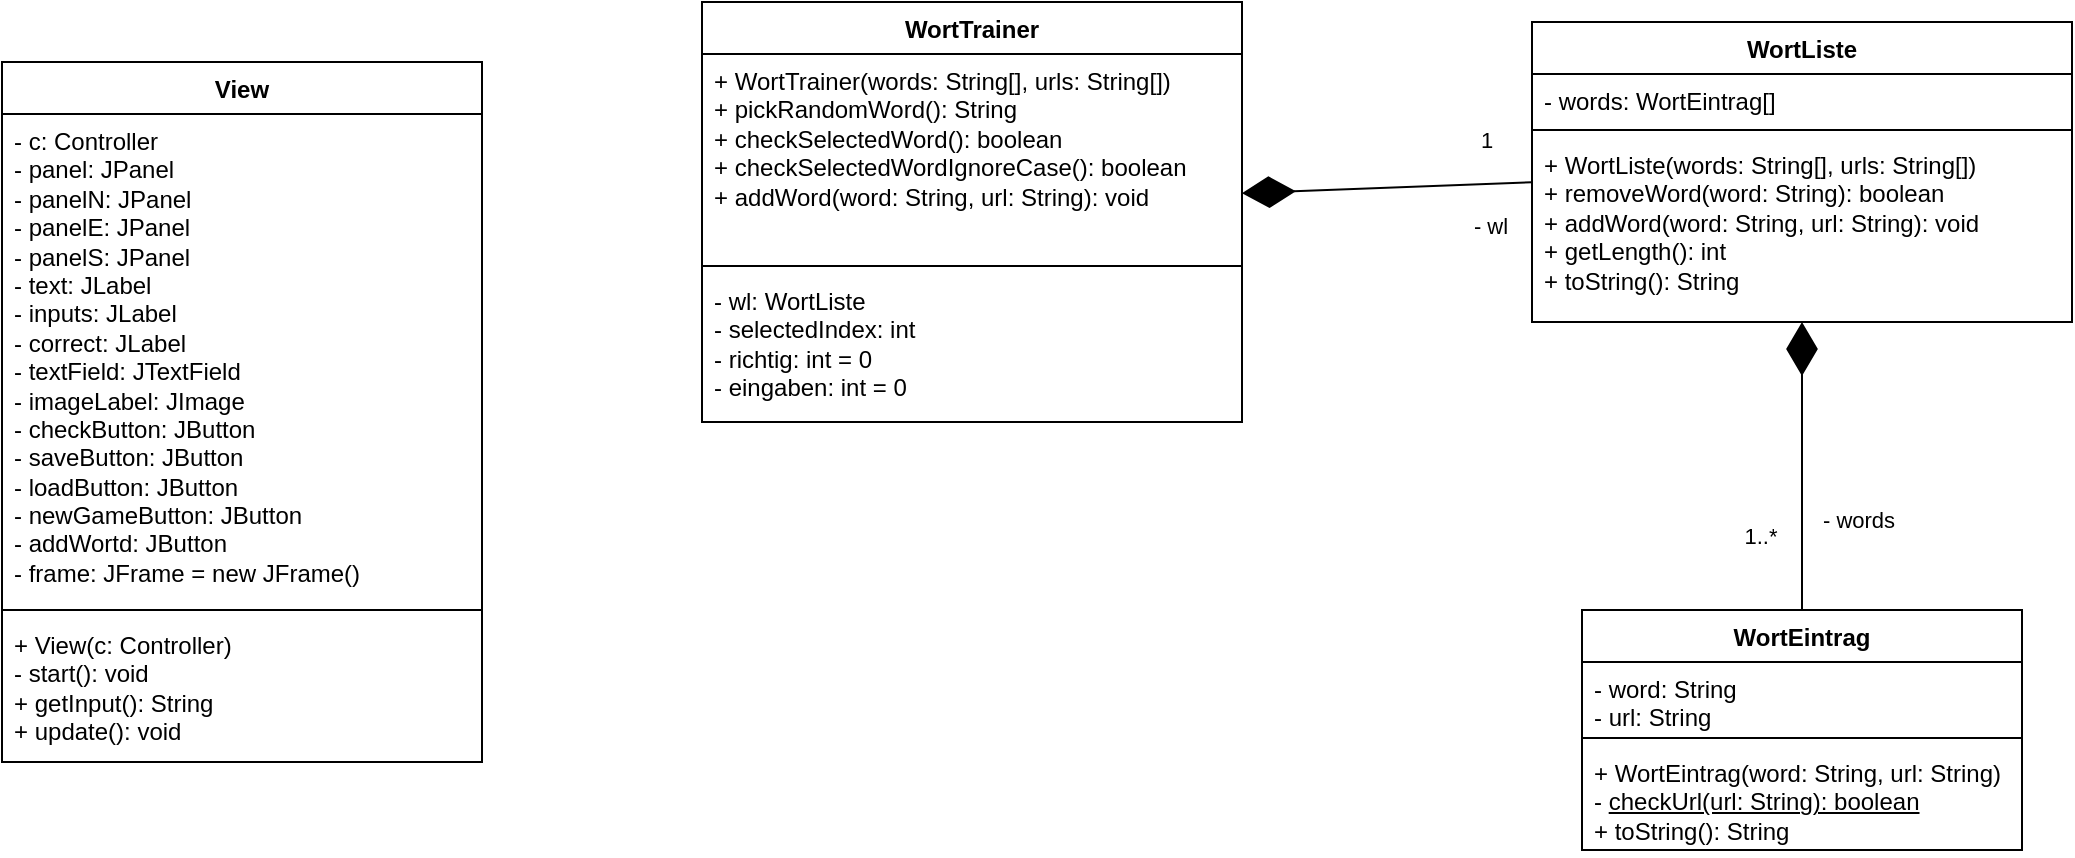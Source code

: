 <mxfile version="24.7.17">
  <diagram name="Page-1" id="6_xeMmDJv4vmlusiRsLN">
    <mxGraphModel dx="1422" dy="728" grid="1" gridSize="10" guides="1" tooltips="1" connect="1" arrows="1" fold="1" page="1" pageScale="1" pageWidth="1100" pageHeight="850" math="0" shadow="0">
      <root>
        <mxCell id="0" />
        <mxCell id="1" parent="0" />
        <mxCell id="EpsXgyq4a-fUSZzQIUw1-37" value="&lt;div&gt;WortTrainer&lt;/div&gt;" style="swimlane;fontStyle=1;align=center;verticalAlign=top;childLayout=stackLayout;horizontal=1;startSize=26;horizontalStack=0;resizeParent=1;resizeParentMax=0;resizeLast=0;collapsible=1;marginBottom=0;whiteSpace=wrap;html=1;" parent="1" vertex="1">
          <mxGeometry x="670" y="190" width="270" height="210" as="geometry" />
        </mxCell>
        <mxCell id="EpsXgyq4a-fUSZzQIUw1-38" value="&lt;div&gt;+ WortTrainer(words: String[], urls: String[])&lt;/div&gt;&lt;div&gt;+ pickRandomWord(): String&lt;/div&gt;&lt;div&gt;+ checkSelectedWord(): boolean&lt;/div&gt;&lt;div&gt;+ checkSelectedWordIgnoreCase(): boolean&lt;/div&gt;&lt;div&gt;+ addWord(word: String, url: String): void&lt;/div&gt;" style="text;strokeColor=none;fillColor=none;align=left;verticalAlign=top;spacingLeft=4;spacingRight=4;overflow=hidden;rotatable=0;points=[[0,0.5],[1,0.5]];portConstraint=eastwest;whiteSpace=wrap;html=1;" parent="EpsXgyq4a-fUSZzQIUw1-37" vertex="1">
          <mxGeometry y="26" width="270" height="102" as="geometry" />
        </mxCell>
        <mxCell id="EpsXgyq4a-fUSZzQIUw1-39" value="" style="line;strokeWidth=1;fillColor=none;align=left;verticalAlign=middle;spacingTop=-1;spacingLeft=3;spacingRight=3;rotatable=0;labelPosition=right;points=[];portConstraint=eastwest;strokeColor=inherit;" parent="EpsXgyq4a-fUSZzQIUw1-37" vertex="1">
          <mxGeometry y="128" width="270" height="8" as="geometry" />
        </mxCell>
        <mxCell id="EpsXgyq4a-fUSZzQIUw1-40" value="&lt;div&gt;- wl: WortListe&lt;/div&gt;&lt;div&gt;- selectedIndex: int&lt;/div&gt;&lt;div&gt;- richtig: int = 0&lt;/div&gt;&lt;div&gt;- eingaben: int = 0&lt;/div&gt;" style="text;strokeColor=none;fillColor=none;align=left;verticalAlign=top;spacingLeft=4;spacingRight=4;overflow=hidden;rotatable=0;points=[[0,0.5],[1,0.5]];portConstraint=eastwest;whiteSpace=wrap;html=1;" parent="EpsXgyq4a-fUSZzQIUw1-37" vertex="1">
          <mxGeometry y="136" width="270" height="74" as="geometry" />
        </mxCell>
        <mxCell id="EpsXgyq4a-fUSZzQIUw1-41" value="&lt;div&gt;WortListe&lt;/div&gt;&lt;div&gt;&lt;br&gt;&lt;/div&gt;" style="swimlane;fontStyle=1;align=center;verticalAlign=top;childLayout=stackLayout;horizontal=1;startSize=26;horizontalStack=0;resizeParent=1;resizeParentMax=0;resizeLast=0;collapsible=1;marginBottom=0;whiteSpace=wrap;html=1;" parent="1" vertex="1">
          <mxGeometry x="1085" y="200" width="270" height="150" as="geometry" />
        </mxCell>
        <mxCell id="EpsXgyq4a-fUSZzQIUw1-42" value="- words: WortEintrag[]" style="text;strokeColor=none;fillColor=none;align=left;verticalAlign=top;spacingLeft=4;spacingRight=4;overflow=hidden;rotatable=0;points=[[0,0.5],[1,0.5]];portConstraint=eastwest;whiteSpace=wrap;html=1;" parent="EpsXgyq4a-fUSZzQIUw1-41" vertex="1">
          <mxGeometry y="26" width="270" height="24" as="geometry" />
        </mxCell>
        <mxCell id="EpsXgyq4a-fUSZzQIUw1-43" value="" style="line;strokeWidth=1;fillColor=none;align=left;verticalAlign=middle;spacingTop=-1;spacingLeft=3;spacingRight=3;rotatable=0;labelPosition=right;points=[];portConstraint=eastwest;strokeColor=inherit;" parent="EpsXgyq4a-fUSZzQIUw1-41" vertex="1">
          <mxGeometry y="50" width="270" height="8" as="geometry" />
        </mxCell>
        <mxCell id="EpsXgyq4a-fUSZzQIUw1-44" value="&lt;div&gt;+ WortListe(words: String[], urls: String[])&lt;/div&gt;&lt;div&gt;+ removeWord(word: String): boolean&lt;/div&gt;&lt;div&gt;+ addWord(word: String, url: String): void&lt;/div&gt;&lt;div&gt;+ getLength(): int&lt;/div&gt;&lt;div&gt;+ toString(): String&lt;/div&gt;" style="text;strokeColor=none;fillColor=none;align=left;verticalAlign=top;spacingLeft=4;spacingRight=4;overflow=hidden;rotatable=0;points=[[0,0.5],[1,0.5]];portConstraint=eastwest;whiteSpace=wrap;html=1;" parent="EpsXgyq4a-fUSZzQIUw1-41" vertex="1">
          <mxGeometry y="58" width="270" height="92" as="geometry" />
        </mxCell>
        <mxCell id="EpsXgyq4a-fUSZzQIUw1-45" value="WortEintrag" style="swimlane;fontStyle=1;align=center;verticalAlign=top;childLayout=stackLayout;horizontal=1;startSize=26;horizontalStack=0;resizeParent=1;resizeParentMax=0;resizeLast=0;collapsible=1;marginBottom=0;whiteSpace=wrap;html=1;" parent="1" vertex="1">
          <mxGeometry x="1110" y="494" width="220" height="120" as="geometry">
            <mxRectangle x="810" y="334" width="100" height="30" as="alternateBounds" />
          </mxGeometry>
        </mxCell>
        <mxCell id="EpsXgyq4a-fUSZzQIUw1-46" value="&lt;div&gt;- word: String&lt;/div&gt;&lt;div&gt;- url: String&lt;/div&gt;" style="text;strokeColor=none;fillColor=none;align=left;verticalAlign=top;spacingLeft=4;spacingRight=4;overflow=hidden;rotatable=0;points=[[0,0.5],[1,0.5]];portConstraint=eastwest;whiteSpace=wrap;html=1;" parent="EpsXgyq4a-fUSZzQIUw1-45" vertex="1">
          <mxGeometry y="26" width="220" height="34" as="geometry" />
        </mxCell>
        <mxCell id="EpsXgyq4a-fUSZzQIUw1-47" value="" style="line;strokeWidth=1;fillColor=none;align=left;verticalAlign=middle;spacingTop=-1;spacingLeft=3;spacingRight=3;rotatable=0;labelPosition=right;points=[];portConstraint=eastwest;strokeColor=inherit;" parent="EpsXgyq4a-fUSZzQIUw1-45" vertex="1">
          <mxGeometry y="60" width="220" height="8" as="geometry" />
        </mxCell>
        <mxCell id="EpsXgyq4a-fUSZzQIUw1-48" value="&lt;div&gt;+ WortEintrag(word: String, url: String)&lt;/div&gt;&lt;div&gt;- &lt;u&gt;checkUrl(url: String): boolean&lt;/u&gt;&lt;/div&gt;&lt;div&gt;+ toString(): String&lt;br&gt;&lt;/div&gt;&lt;div&gt;&lt;br&gt;&lt;/div&gt;" style="text;strokeColor=none;fillColor=none;align=left;verticalAlign=top;spacingLeft=4;spacingRight=4;overflow=hidden;rotatable=0;points=[[0,0.5],[1,0.5]];portConstraint=eastwest;whiteSpace=wrap;html=1;" parent="EpsXgyq4a-fUSZzQIUw1-45" vertex="1">
          <mxGeometry y="68" width="220" height="52" as="geometry" />
        </mxCell>
        <mxCell id="EpsXgyq4a-fUSZzQIUw1-49" value="" style="endArrow=diamondThin;endFill=1;endSize=24;html=1;rounded=0;exitX=0.5;exitY=0;exitDx=0;exitDy=0;" parent="1" source="EpsXgyq4a-fUSZzQIUw1-45" target="EpsXgyq4a-fUSZzQIUw1-44" edge="1">
          <mxGeometry width="160" relative="1" as="geometry">
            <mxPoint x="910" y="514" as="sourcePoint" />
            <mxPoint x="1210" y="434" as="targetPoint" />
          </mxGeometry>
        </mxCell>
        <mxCell id="EpsXgyq4a-fUSZzQIUw1-50" value="- words" style="edgeLabel;html=1;align=center;verticalAlign=middle;resizable=0;points=[];" parent="EpsXgyq4a-fUSZzQIUw1-49" vertex="1" connectable="0">
          <mxGeometry x="0.267" y="-1" relative="1" as="geometry">
            <mxPoint x="27" y="46" as="offset" />
          </mxGeometry>
        </mxCell>
        <mxCell id="EpsXgyq4a-fUSZzQIUw1-51" value="&lt;div&gt;1..*&lt;/div&gt;" style="edgeLabel;html=1;align=center;verticalAlign=middle;resizable=0;points=[];" parent="EpsXgyq4a-fUSZzQIUw1-49" vertex="1" connectable="0">
          <mxGeometry x="-0.4" relative="1" as="geometry">
            <mxPoint x="-21" y="6" as="offset" />
          </mxGeometry>
        </mxCell>
        <mxCell id="EpsXgyq4a-fUSZzQIUw1-52" value="" style="endArrow=diamondThin;endFill=1;endSize=24;html=1;rounded=0;" parent="1" source="EpsXgyq4a-fUSZzQIUw1-41" edge="1">
          <mxGeometry width="160" relative="1" as="geometry">
            <mxPoint x="910" y="514" as="sourcePoint" />
            <mxPoint x="940" y="285.607" as="targetPoint" />
          </mxGeometry>
        </mxCell>
        <mxCell id="EpsXgyq4a-fUSZzQIUw1-53" value="&lt;div&gt;- wl&lt;/div&gt;" style="edgeLabel;html=1;align=center;verticalAlign=middle;resizable=0;points=[];" parent="EpsXgyq4a-fUSZzQIUw1-52" vertex="1" connectable="0">
          <mxGeometry x="0.483" y="-2" relative="1" as="geometry">
            <mxPoint x="86" y="20" as="offset" />
          </mxGeometry>
        </mxCell>
        <mxCell id="EpsXgyq4a-fUSZzQIUw1-54" value="1" style="edgeLabel;html=1;align=center;verticalAlign=middle;resizable=0;points=[];" parent="EpsXgyq4a-fUSZzQIUw1-52" vertex="1" connectable="0">
          <mxGeometry x="-0.47" y="-2" relative="1" as="geometry">
            <mxPoint x="15" y="-21" as="offset" />
          </mxGeometry>
        </mxCell>
        <mxCell id="EpsXgyq4a-fUSZzQIUw1-62" value="View" style="swimlane;fontStyle=1;align=center;verticalAlign=top;childLayout=stackLayout;horizontal=1;startSize=26;horizontalStack=0;resizeParent=1;resizeParentMax=0;resizeLast=0;collapsible=1;marginBottom=0;whiteSpace=wrap;html=1;" parent="1" vertex="1">
          <mxGeometry x="320" y="220" width="240" height="350" as="geometry" />
        </mxCell>
        <mxCell id="EpsXgyq4a-fUSZzQIUw1-63" value="&lt;div&gt;- c: Controller&lt;/div&gt;&lt;div&gt;- panel: JPanel&lt;/div&gt;&lt;div&gt;- panelN: JPanel&lt;/div&gt;&lt;div&gt;- panelE: JPanel&lt;/div&gt;&lt;div&gt;- panelS: JPanel&lt;/div&gt;&lt;div&gt;- text: JLabel&lt;/div&gt;&lt;div&gt;- inputs: JLabel&lt;/div&gt;&lt;div&gt;- correct: JLabel&lt;/div&gt;&lt;div&gt;- textField: JTextField&lt;/div&gt;&lt;div&gt;- imageLabel: JImage&lt;br&gt;&lt;/div&gt;&lt;div&gt;- checkButton: JButton&lt;/div&gt;&lt;div&gt;- saveButton: JButton&lt;/div&gt;&lt;div&gt;- loadButton: JButton&lt;/div&gt;&lt;div&gt;- newGameButton: JButton&lt;/div&gt;&lt;div&gt;- addWortd: JButton&lt;br&gt;&lt;/div&gt;&lt;div&gt;- frame: JFrame = new JFrame()&lt;/div&gt;" style="text;strokeColor=none;fillColor=none;align=left;verticalAlign=top;spacingLeft=4;spacingRight=4;overflow=hidden;rotatable=0;points=[[0,0.5],[1,0.5]];portConstraint=eastwest;whiteSpace=wrap;html=1;" parent="EpsXgyq4a-fUSZzQIUw1-62" vertex="1">
          <mxGeometry y="26" width="240" height="244" as="geometry" />
        </mxCell>
        <mxCell id="EpsXgyq4a-fUSZzQIUw1-64" value="" style="line;strokeWidth=1;fillColor=none;align=left;verticalAlign=middle;spacingTop=-1;spacingLeft=3;spacingRight=3;rotatable=0;labelPosition=right;points=[];portConstraint=eastwest;strokeColor=inherit;" parent="EpsXgyq4a-fUSZzQIUw1-62" vertex="1">
          <mxGeometry y="270" width="240" height="8" as="geometry" />
        </mxCell>
        <mxCell id="EpsXgyq4a-fUSZzQIUw1-65" value="&lt;div&gt;+ View(c: Controller)&lt;/div&gt;&lt;div&gt;- start(): void&lt;br&gt;&lt;/div&gt;&lt;div&gt;+ getInput(): String&lt;/div&gt;&lt;div&gt;+ update(): void&lt;br&gt;&lt;/div&gt;" style="text;strokeColor=none;fillColor=none;align=left;verticalAlign=top;spacingLeft=4;spacingRight=4;overflow=hidden;rotatable=0;points=[[0,0.5],[1,0.5]];portConstraint=eastwest;whiteSpace=wrap;html=1;" parent="EpsXgyq4a-fUSZzQIUw1-62" vertex="1">
          <mxGeometry y="278" width="240" height="72" as="geometry" />
        </mxCell>
      </root>
    </mxGraphModel>
  </diagram>
</mxfile>
